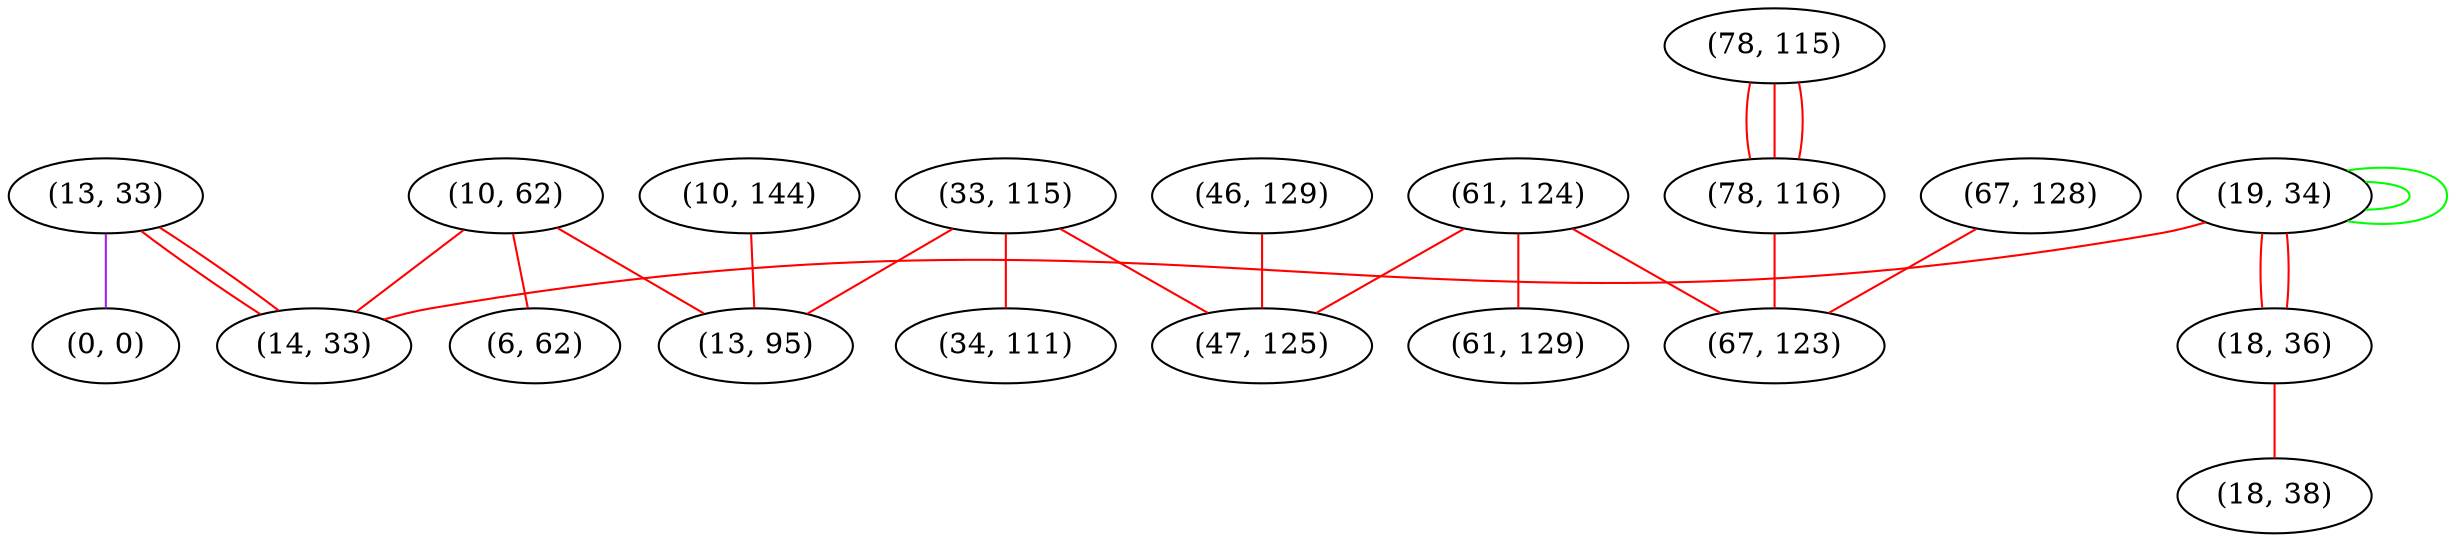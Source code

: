 graph "" {
"(13, 33)";
"(61, 124)";
"(10, 62)";
"(46, 129)";
"(10, 144)";
"(78, 115)";
"(19, 34)";
"(0, 0)";
"(6, 62)";
"(18, 36)";
"(61, 129)";
"(14, 33)";
"(33, 115)";
"(67, 128)";
"(78, 116)";
"(34, 111)";
"(18, 38)";
"(13, 95)";
"(67, 123)";
"(47, 125)";
"(13, 33)" -- "(14, 33)"  [color=red, key=0, weight=1];
"(13, 33)" -- "(14, 33)"  [color=red, key=1, weight=1];
"(13, 33)" -- "(0, 0)"  [color=purple, key=0, weight=4];
"(61, 124)" -- "(61, 129)"  [color=red, key=0, weight=1];
"(61, 124)" -- "(47, 125)"  [color=red, key=0, weight=1];
"(61, 124)" -- "(67, 123)"  [color=red, key=0, weight=1];
"(10, 62)" -- "(14, 33)"  [color=red, key=0, weight=1];
"(10, 62)" -- "(13, 95)"  [color=red, key=0, weight=1];
"(10, 62)" -- "(6, 62)"  [color=red, key=0, weight=1];
"(46, 129)" -- "(47, 125)"  [color=red, key=0, weight=1];
"(10, 144)" -- "(13, 95)"  [color=red, key=0, weight=1];
"(78, 115)" -- "(78, 116)"  [color=red, key=0, weight=1];
"(78, 115)" -- "(78, 116)"  [color=red, key=1, weight=1];
"(78, 115)" -- "(78, 116)"  [color=red, key=2, weight=1];
"(19, 34)" -- "(19, 34)"  [color=green, key=0, weight=2];
"(19, 34)" -- "(19, 34)"  [color=green, key=1, weight=2];
"(19, 34)" -- "(14, 33)"  [color=red, key=0, weight=1];
"(19, 34)" -- "(18, 36)"  [color=red, key=0, weight=1];
"(19, 34)" -- "(18, 36)"  [color=red, key=1, weight=1];
"(18, 36)" -- "(18, 38)"  [color=red, key=0, weight=1];
"(33, 115)" -- "(34, 111)"  [color=red, key=0, weight=1];
"(33, 115)" -- "(13, 95)"  [color=red, key=0, weight=1];
"(33, 115)" -- "(47, 125)"  [color=red, key=0, weight=1];
"(67, 128)" -- "(67, 123)"  [color=red, key=0, weight=1];
"(78, 116)" -- "(67, 123)"  [color=red, key=0, weight=1];
}
